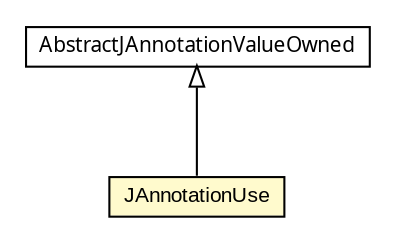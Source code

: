 #!/usr/local/bin/dot
#
# Class diagram 
# Generated by UMLGraph version 5.1 (http://www.umlgraph.org/)
#

digraph G {
	edge [fontname="arial",fontsize=10,labelfontname="arial",labelfontsize=10];
	node [fontname="arial",fontsize=10,shape=plaintext];
	nodesep=0.25;
	ranksep=0.5;
	// com.helger.jcodemodel.JAnnotationUse
	c9432 [label=<<table title="com.helger.jcodemodel.JAnnotationUse" border="0" cellborder="1" cellspacing="0" cellpadding="2" port="p" bgcolor="lemonChiffon" href="./JAnnotationUse.html">
		<tr><td><table border="0" cellspacing="0" cellpadding="1">
<tr><td align="center" balign="center"> JAnnotationUse </td></tr>
		</table></td></tr>
		</table>>, fontname="arial", fontcolor="black", fontsize=10.0];
	// com.helger.jcodemodel.AbstractJAnnotationValueOwned
	c9456 [label=<<table title="com.helger.jcodemodel.AbstractJAnnotationValueOwned" border="0" cellborder="1" cellspacing="0" cellpadding="2" port="p" href="./AbstractJAnnotationValueOwned.html">
		<tr><td><table border="0" cellspacing="0" cellpadding="1">
<tr><td align="center" balign="center"><font face="ariali"> AbstractJAnnotationValueOwned </font></td></tr>
		</table></td></tr>
		</table>>, fontname="arial", fontcolor="black", fontsize=10.0];
	//com.helger.jcodemodel.JAnnotationUse extends com.helger.jcodemodel.AbstractJAnnotationValueOwned
	c9456:p -> c9432:p [dir=back,arrowtail=empty];
}

